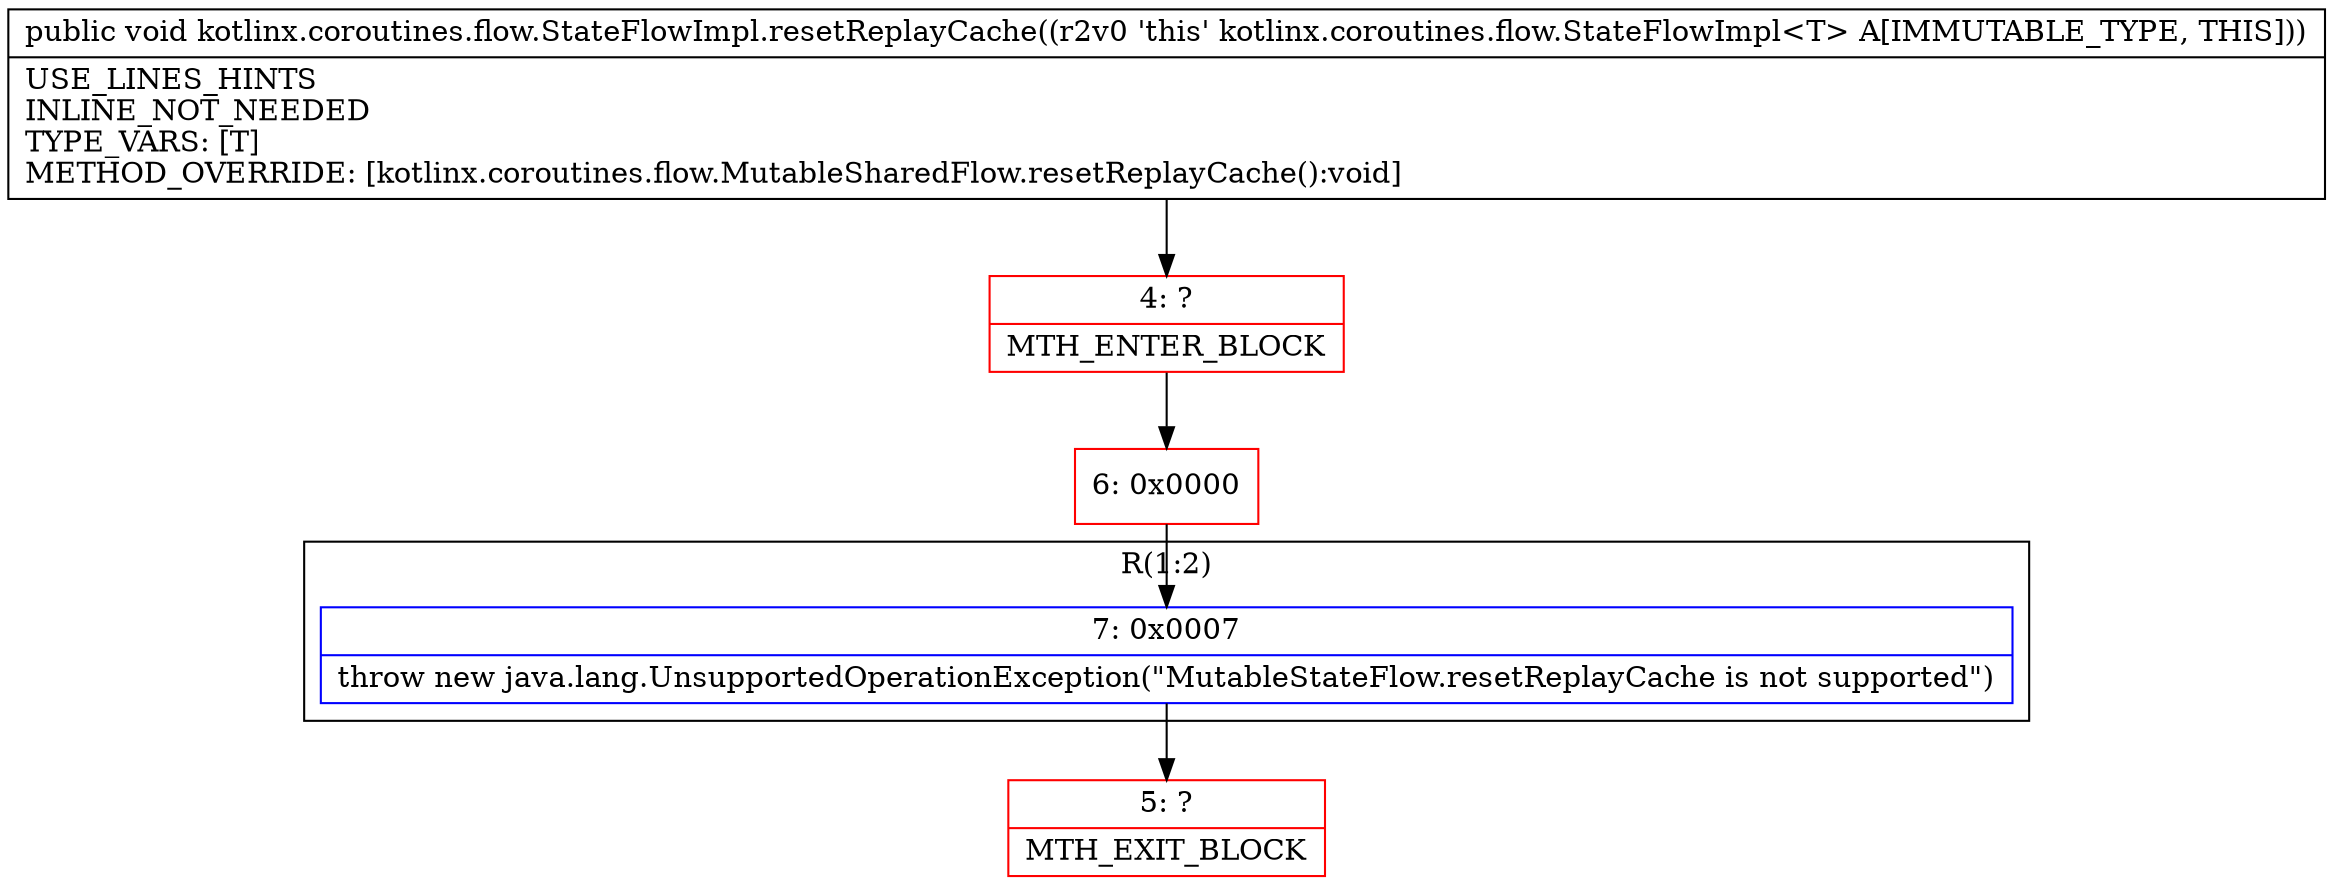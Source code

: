digraph "CFG forkotlinx.coroutines.flow.StateFlowImpl.resetReplayCache()V" {
subgraph cluster_Region_1782494145 {
label = "R(1:2)";
node [shape=record,color=blue];
Node_7 [shape=record,label="{7\:\ 0x0007|throw new java.lang.UnsupportedOperationException(\"MutableStateFlow.resetReplayCache is not supported\")\l}"];
}
Node_4 [shape=record,color=red,label="{4\:\ ?|MTH_ENTER_BLOCK\l}"];
Node_6 [shape=record,color=red,label="{6\:\ 0x0000}"];
Node_5 [shape=record,color=red,label="{5\:\ ?|MTH_EXIT_BLOCK\l}"];
MethodNode[shape=record,label="{public void kotlinx.coroutines.flow.StateFlowImpl.resetReplayCache((r2v0 'this' kotlinx.coroutines.flow.StateFlowImpl\<T\> A[IMMUTABLE_TYPE, THIS]))  | USE_LINES_HINTS\lINLINE_NOT_NEEDED\lTYPE_VARS: [T]\lMETHOD_OVERRIDE: [kotlinx.coroutines.flow.MutableSharedFlow.resetReplayCache():void]\l}"];
MethodNode -> Node_4;Node_7 -> Node_5;
Node_4 -> Node_6;
Node_6 -> Node_7;
}

